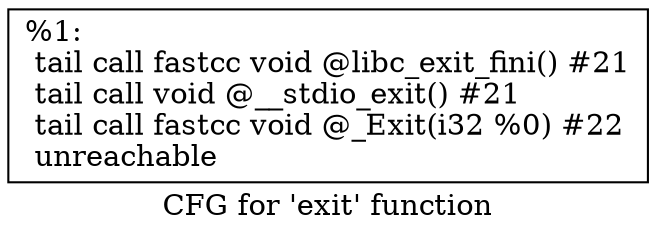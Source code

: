 digraph "CFG for 'exit' function" {
	label="CFG for 'exit' function";

	Node0x2807860 [shape=record,label="{%1:\l  tail call fastcc void @libc_exit_fini() #21\l  tail call void @__stdio_exit() #21\l  tail call fastcc void @_Exit(i32 %0) #22\l  unreachable\l}"];
}
